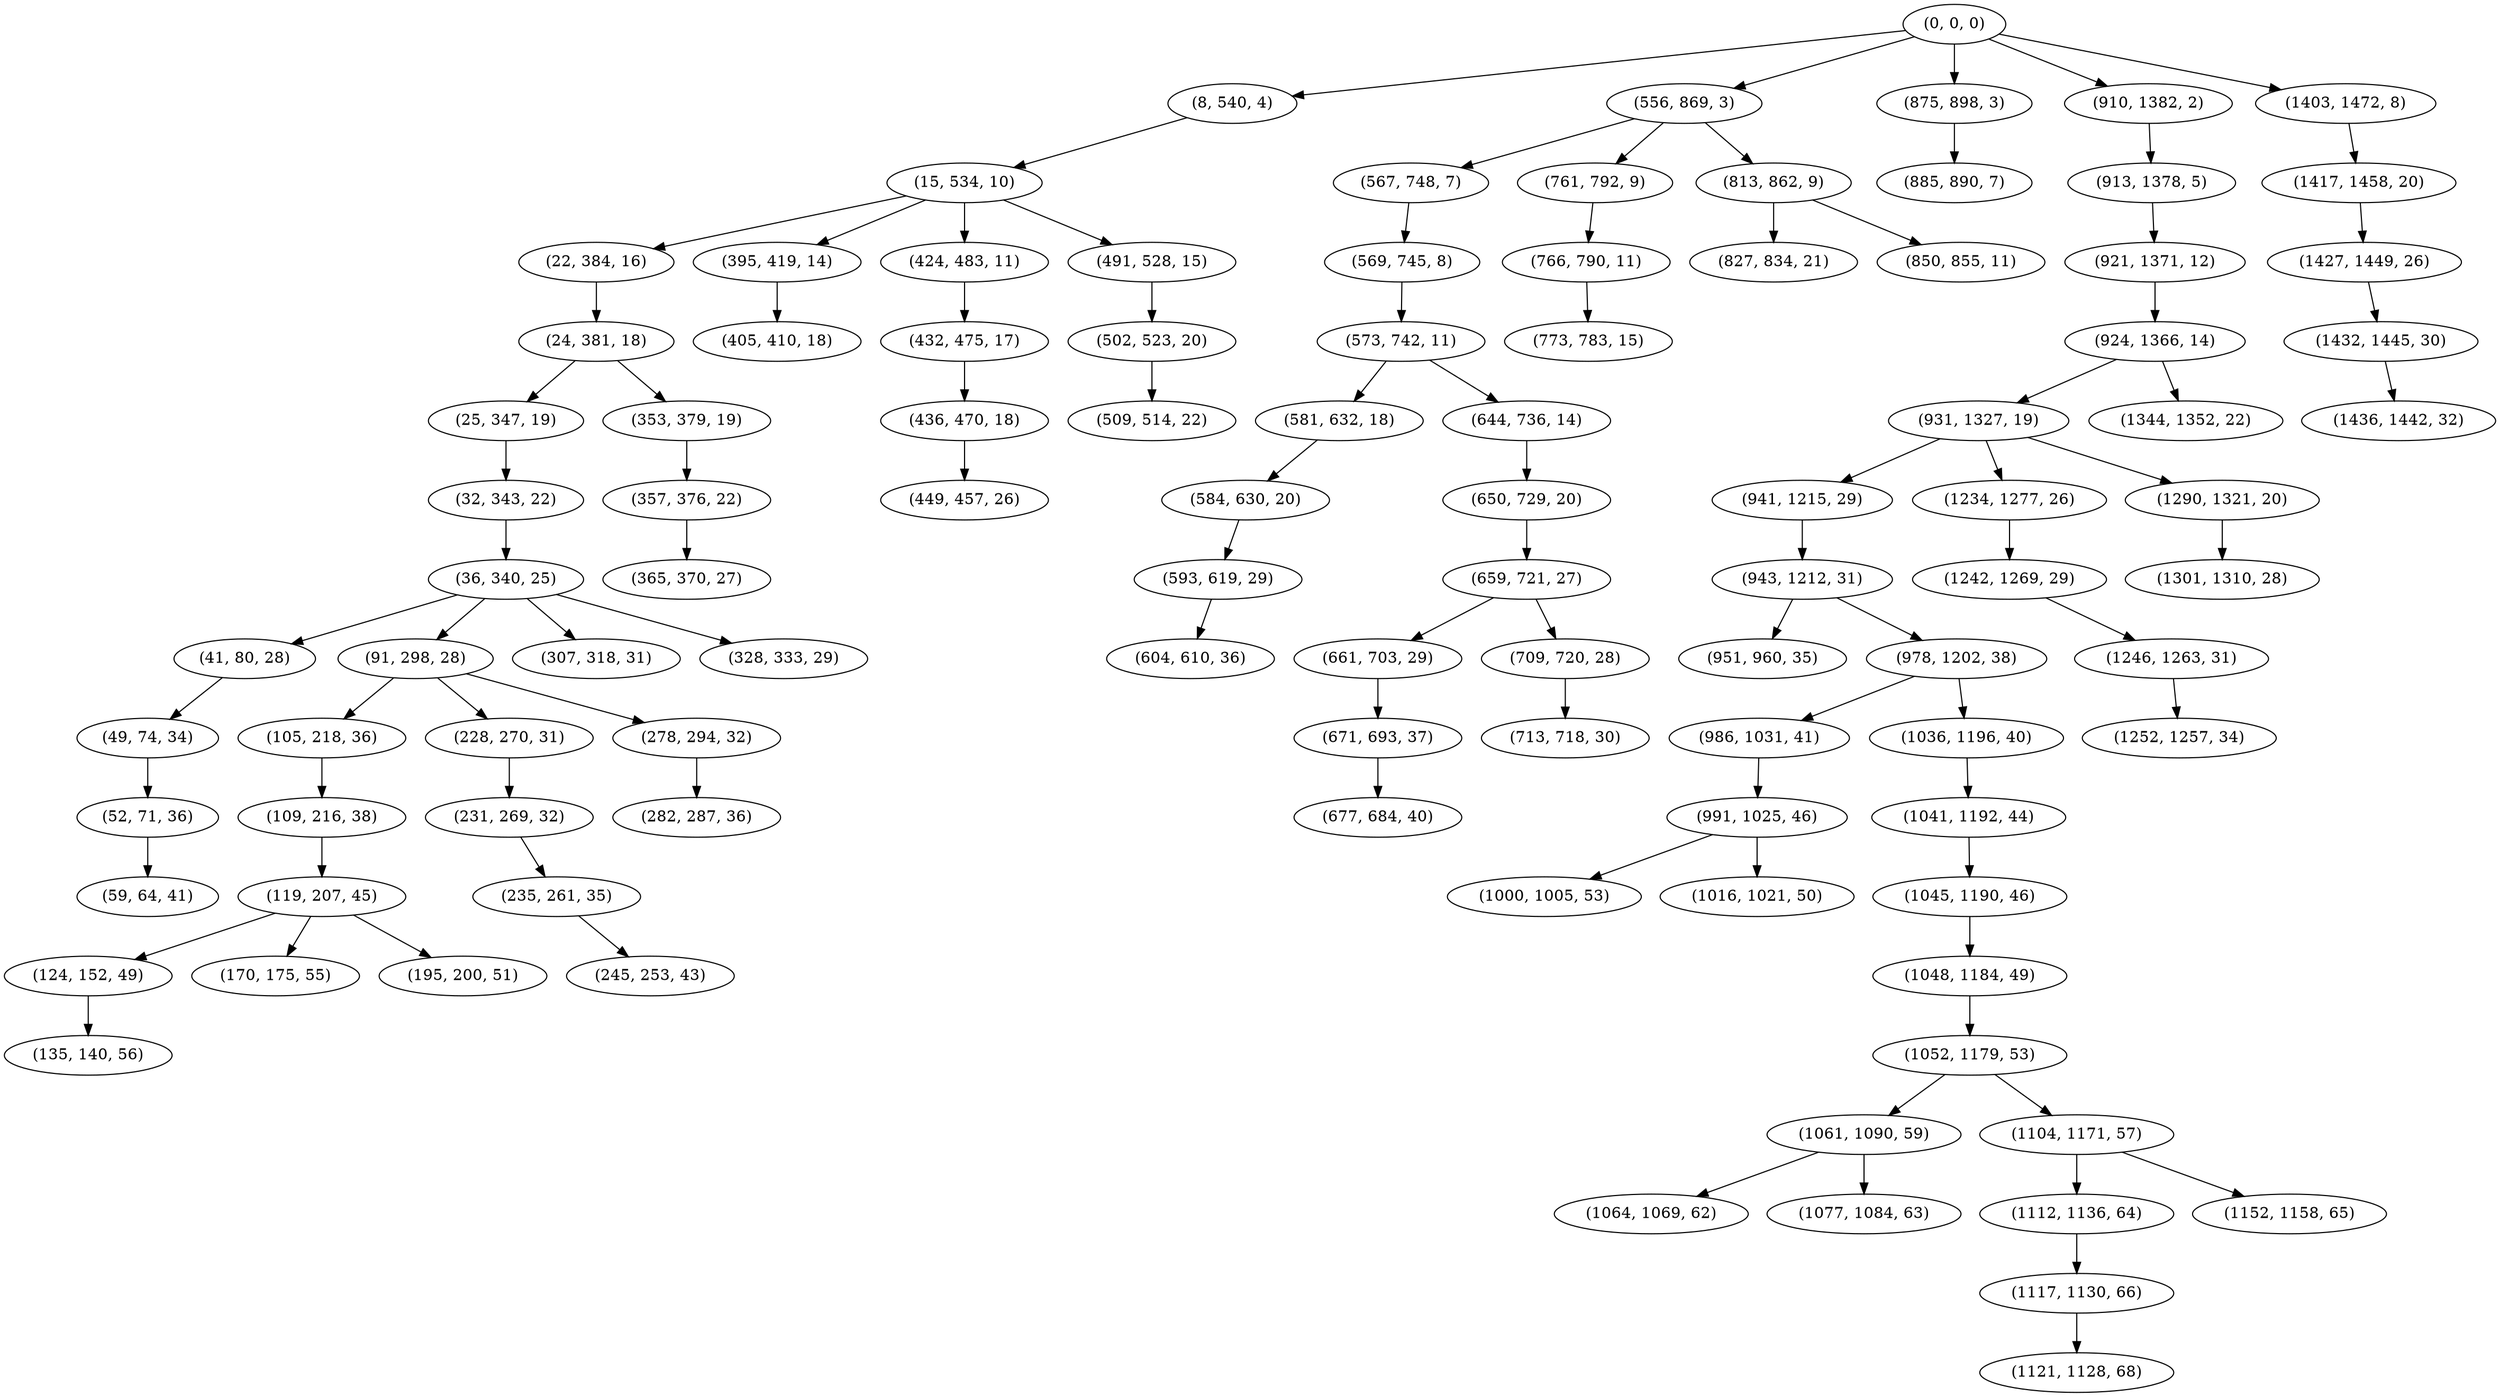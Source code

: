 digraph tree {
    "(0, 0, 0)";
    "(8, 540, 4)";
    "(15, 534, 10)";
    "(22, 384, 16)";
    "(24, 381, 18)";
    "(25, 347, 19)";
    "(32, 343, 22)";
    "(36, 340, 25)";
    "(41, 80, 28)";
    "(49, 74, 34)";
    "(52, 71, 36)";
    "(59, 64, 41)";
    "(91, 298, 28)";
    "(105, 218, 36)";
    "(109, 216, 38)";
    "(119, 207, 45)";
    "(124, 152, 49)";
    "(135, 140, 56)";
    "(170, 175, 55)";
    "(195, 200, 51)";
    "(228, 270, 31)";
    "(231, 269, 32)";
    "(235, 261, 35)";
    "(245, 253, 43)";
    "(278, 294, 32)";
    "(282, 287, 36)";
    "(307, 318, 31)";
    "(328, 333, 29)";
    "(353, 379, 19)";
    "(357, 376, 22)";
    "(365, 370, 27)";
    "(395, 419, 14)";
    "(405, 410, 18)";
    "(424, 483, 11)";
    "(432, 475, 17)";
    "(436, 470, 18)";
    "(449, 457, 26)";
    "(491, 528, 15)";
    "(502, 523, 20)";
    "(509, 514, 22)";
    "(556, 869, 3)";
    "(567, 748, 7)";
    "(569, 745, 8)";
    "(573, 742, 11)";
    "(581, 632, 18)";
    "(584, 630, 20)";
    "(593, 619, 29)";
    "(604, 610, 36)";
    "(644, 736, 14)";
    "(650, 729, 20)";
    "(659, 721, 27)";
    "(661, 703, 29)";
    "(671, 693, 37)";
    "(677, 684, 40)";
    "(709, 720, 28)";
    "(713, 718, 30)";
    "(761, 792, 9)";
    "(766, 790, 11)";
    "(773, 783, 15)";
    "(813, 862, 9)";
    "(827, 834, 21)";
    "(850, 855, 11)";
    "(875, 898, 3)";
    "(885, 890, 7)";
    "(910, 1382, 2)";
    "(913, 1378, 5)";
    "(921, 1371, 12)";
    "(924, 1366, 14)";
    "(931, 1327, 19)";
    "(941, 1215, 29)";
    "(943, 1212, 31)";
    "(951, 960, 35)";
    "(978, 1202, 38)";
    "(986, 1031, 41)";
    "(991, 1025, 46)";
    "(1000, 1005, 53)";
    "(1016, 1021, 50)";
    "(1036, 1196, 40)";
    "(1041, 1192, 44)";
    "(1045, 1190, 46)";
    "(1048, 1184, 49)";
    "(1052, 1179, 53)";
    "(1061, 1090, 59)";
    "(1064, 1069, 62)";
    "(1077, 1084, 63)";
    "(1104, 1171, 57)";
    "(1112, 1136, 64)";
    "(1117, 1130, 66)";
    "(1121, 1128, 68)";
    "(1152, 1158, 65)";
    "(1234, 1277, 26)";
    "(1242, 1269, 29)";
    "(1246, 1263, 31)";
    "(1252, 1257, 34)";
    "(1290, 1321, 20)";
    "(1301, 1310, 28)";
    "(1344, 1352, 22)";
    "(1403, 1472, 8)";
    "(1417, 1458, 20)";
    "(1427, 1449, 26)";
    "(1432, 1445, 30)";
    "(1436, 1442, 32)";
    "(0, 0, 0)" -> "(8, 540, 4)";
    "(0, 0, 0)" -> "(556, 869, 3)";
    "(0, 0, 0)" -> "(875, 898, 3)";
    "(0, 0, 0)" -> "(910, 1382, 2)";
    "(0, 0, 0)" -> "(1403, 1472, 8)";
    "(8, 540, 4)" -> "(15, 534, 10)";
    "(15, 534, 10)" -> "(22, 384, 16)";
    "(15, 534, 10)" -> "(395, 419, 14)";
    "(15, 534, 10)" -> "(424, 483, 11)";
    "(15, 534, 10)" -> "(491, 528, 15)";
    "(22, 384, 16)" -> "(24, 381, 18)";
    "(24, 381, 18)" -> "(25, 347, 19)";
    "(24, 381, 18)" -> "(353, 379, 19)";
    "(25, 347, 19)" -> "(32, 343, 22)";
    "(32, 343, 22)" -> "(36, 340, 25)";
    "(36, 340, 25)" -> "(41, 80, 28)";
    "(36, 340, 25)" -> "(91, 298, 28)";
    "(36, 340, 25)" -> "(307, 318, 31)";
    "(36, 340, 25)" -> "(328, 333, 29)";
    "(41, 80, 28)" -> "(49, 74, 34)";
    "(49, 74, 34)" -> "(52, 71, 36)";
    "(52, 71, 36)" -> "(59, 64, 41)";
    "(91, 298, 28)" -> "(105, 218, 36)";
    "(91, 298, 28)" -> "(228, 270, 31)";
    "(91, 298, 28)" -> "(278, 294, 32)";
    "(105, 218, 36)" -> "(109, 216, 38)";
    "(109, 216, 38)" -> "(119, 207, 45)";
    "(119, 207, 45)" -> "(124, 152, 49)";
    "(119, 207, 45)" -> "(170, 175, 55)";
    "(119, 207, 45)" -> "(195, 200, 51)";
    "(124, 152, 49)" -> "(135, 140, 56)";
    "(228, 270, 31)" -> "(231, 269, 32)";
    "(231, 269, 32)" -> "(235, 261, 35)";
    "(235, 261, 35)" -> "(245, 253, 43)";
    "(278, 294, 32)" -> "(282, 287, 36)";
    "(353, 379, 19)" -> "(357, 376, 22)";
    "(357, 376, 22)" -> "(365, 370, 27)";
    "(395, 419, 14)" -> "(405, 410, 18)";
    "(424, 483, 11)" -> "(432, 475, 17)";
    "(432, 475, 17)" -> "(436, 470, 18)";
    "(436, 470, 18)" -> "(449, 457, 26)";
    "(491, 528, 15)" -> "(502, 523, 20)";
    "(502, 523, 20)" -> "(509, 514, 22)";
    "(556, 869, 3)" -> "(567, 748, 7)";
    "(556, 869, 3)" -> "(761, 792, 9)";
    "(556, 869, 3)" -> "(813, 862, 9)";
    "(567, 748, 7)" -> "(569, 745, 8)";
    "(569, 745, 8)" -> "(573, 742, 11)";
    "(573, 742, 11)" -> "(581, 632, 18)";
    "(573, 742, 11)" -> "(644, 736, 14)";
    "(581, 632, 18)" -> "(584, 630, 20)";
    "(584, 630, 20)" -> "(593, 619, 29)";
    "(593, 619, 29)" -> "(604, 610, 36)";
    "(644, 736, 14)" -> "(650, 729, 20)";
    "(650, 729, 20)" -> "(659, 721, 27)";
    "(659, 721, 27)" -> "(661, 703, 29)";
    "(659, 721, 27)" -> "(709, 720, 28)";
    "(661, 703, 29)" -> "(671, 693, 37)";
    "(671, 693, 37)" -> "(677, 684, 40)";
    "(709, 720, 28)" -> "(713, 718, 30)";
    "(761, 792, 9)" -> "(766, 790, 11)";
    "(766, 790, 11)" -> "(773, 783, 15)";
    "(813, 862, 9)" -> "(827, 834, 21)";
    "(813, 862, 9)" -> "(850, 855, 11)";
    "(875, 898, 3)" -> "(885, 890, 7)";
    "(910, 1382, 2)" -> "(913, 1378, 5)";
    "(913, 1378, 5)" -> "(921, 1371, 12)";
    "(921, 1371, 12)" -> "(924, 1366, 14)";
    "(924, 1366, 14)" -> "(931, 1327, 19)";
    "(924, 1366, 14)" -> "(1344, 1352, 22)";
    "(931, 1327, 19)" -> "(941, 1215, 29)";
    "(931, 1327, 19)" -> "(1234, 1277, 26)";
    "(931, 1327, 19)" -> "(1290, 1321, 20)";
    "(941, 1215, 29)" -> "(943, 1212, 31)";
    "(943, 1212, 31)" -> "(951, 960, 35)";
    "(943, 1212, 31)" -> "(978, 1202, 38)";
    "(978, 1202, 38)" -> "(986, 1031, 41)";
    "(978, 1202, 38)" -> "(1036, 1196, 40)";
    "(986, 1031, 41)" -> "(991, 1025, 46)";
    "(991, 1025, 46)" -> "(1000, 1005, 53)";
    "(991, 1025, 46)" -> "(1016, 1021, 50)";
    "(1036, 1196, 40)" -> "(1041, 1192, 44)";
    "(1041, 1192, 44)" -> "(1045, 1190, 46)";
    "(1045, 1190, 46)" -> "(1048, 1184, 49)";
    "(1048, 1184, 49)" -> "(1052, 1179, 53)";
    "(1052, 1179, 53)" -> "(1061, 1090, 59)";
    "(1052, 1179, 53)" -> "(1104, 1171, 57)";
    "(1061, 1090, 59)" -> "(1064, 1069, 62)";
    "(1061, 1090, 59)" -> "(1077, 1084, 63)";
    "(1104, 1171, 57)" -> "(1112, 1136, 64)";
    "(1104, 1171, 57)" -> "(1152, 1158, 65)";
    "(1112, 1136, 64)" -> "(1117, 1130, 66)";
    "(1117, 1130, 66)" -> "(1121, 1128, 68)";
    "(1234, 1277, 26)" -> "(1242, 1269, 29)";
    "(1242, 1269, 29)" -> "(1246, 1263, 31)";
    "(1246, 1263, 31)" -> "(1252, 1257, 34)";
    "(1290, 1321, 20)" -> "(1301, 1310, 28)";
    "(1403, 1472, 8)" -> "(1417, 1458, 20)";
    "(1417, 1458, 20)" -> "(1427, 1449, 26)";
    "(1427, 1449, 26)" -> "(1432, 1445, 30)";
    "(1432, 1445, 30)" -> "(1436, 1442, 32)";
}
